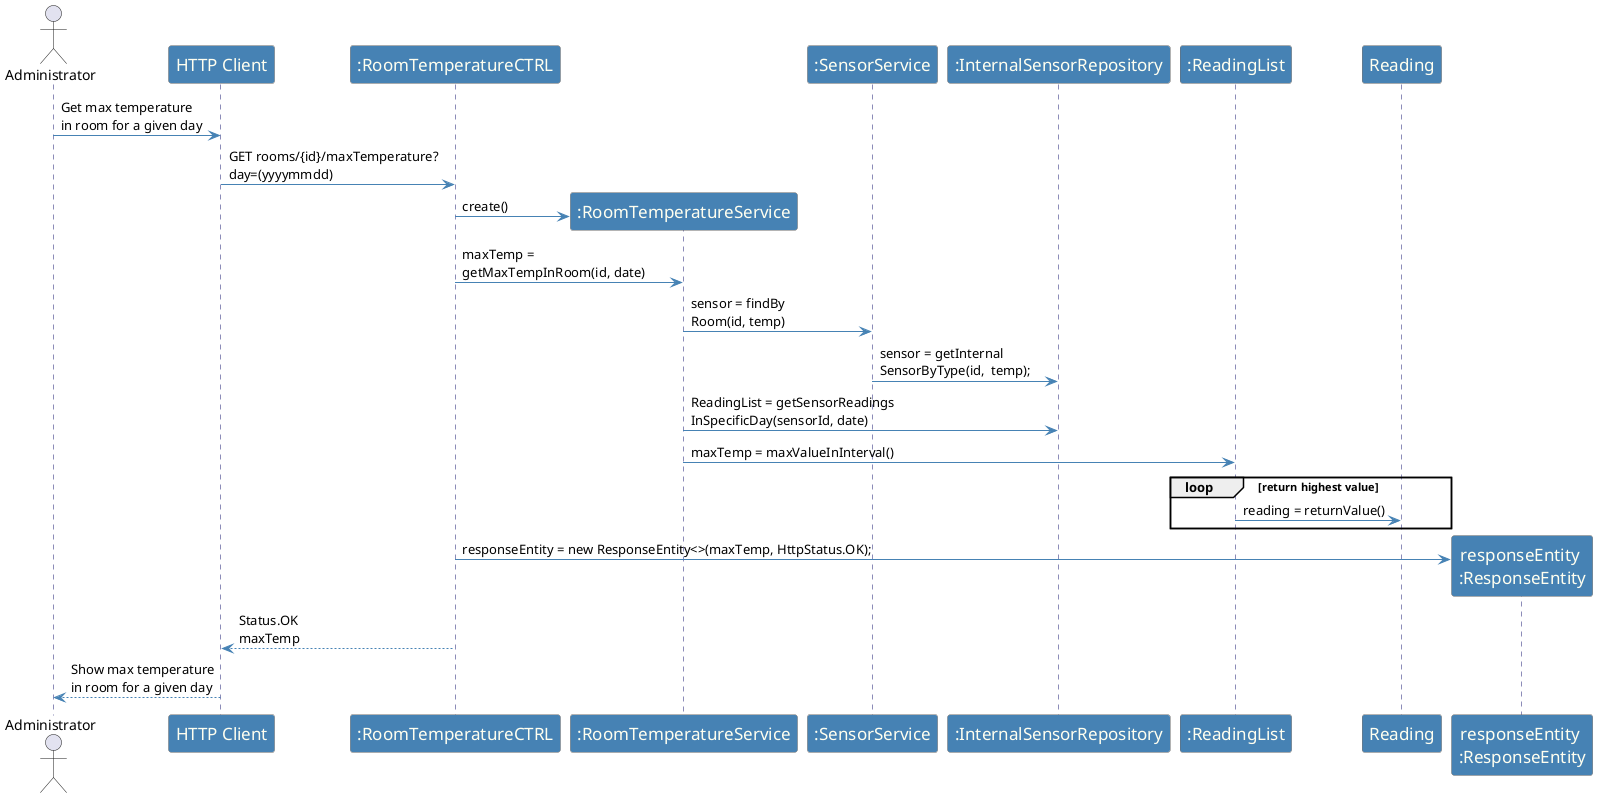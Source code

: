 @startuml

actor Administrator

skinparam sequence {
	ArrowColor SteelBlue
	ActorBorderColor Dimgray
	LifeLineBorderColor MidnightBlue
	LifeLineBackgroundColor #A9DCDF

	ParticipantBorderColor Dimgray
	ParticipantBackgroundColor SteelBlue
	ParticipantFontName Calibri Bold
	ParticipantFontSize 17
	ParticipantFontColor Ivory

	ActorBackgroundColor SteelBlue
	ActorFontColor MidnightBlue
	ActorFontSize 17
	ActorFontName Aapex
}

skinparam note {
BorderColor SteelBlue
}

Administrator -> "HTTP Client": Get max temperature\nin room for a given day
"HTTP Client" -> ":RoomTemperatureCTRL":  GET rooms/{id}/maxTemperature?\nday=(yyyymmdd)

create ":RoomTemperatureService"
":RoomTemperatureCTRL" -> ":RoomTemperatureService": create()


":RoomTemperatureCTRL" -> ":RoomTemperatureService": maxTemp =\ngetMaxTempInRoom(id, date)

":RoomTemperatureService" -> ":SensorService" : sensor = findBy\nRoom(id, temp)
":SensorService" -> ":InternalSensorRepository" : sensor = getInternal\nSensorByType(id,  temp);
":RoomTemperatureService" -> ":InternalSensorRepository": ReadingList = getSensorReadings\nInSpecificDay(sensorId, date)

":RoomTemperatureService" -> ":ReadingList": maxTemp = maxValueInInterval()

loop return highest value
":ReadingList" -> "Reading": reading = returnValue()
end


create "responseEntity \n:ResponseEntity"
":RoomTemperatureCTRL" ->  "responseEntity \n:ResponseEntity": responseEntity = new ResponseEntity<>(maxTemp, HttpStatus.OK);

":RoomTemperatureCTRL"--> "HTTP Client" : Status.OK \nmaxTemp

"HTTP Client" --> Administrator: Show max temperature\nin room for a given day

@enduml